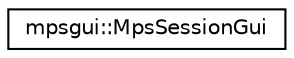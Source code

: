 digraph G
{
  edge [fontname="Helvetica",fontsize="10",labelfontname="Helvetica",labelfontsize="10"];
  node [fontname="Helvetica",fontsize="10",shape=record];
  rankdir=LR;
  Node1 [label="mpsgui::MpsSessionGui",height=0.2,width=0.4,color="black", fillcolor="white", style="filled",URL="$classmpsgui_1_1_mps_session_gui.html"];
}
